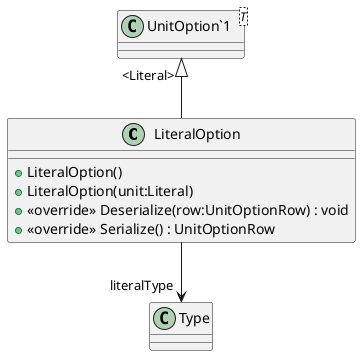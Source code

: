@startuml
class LiteralOption {
    + LiteralOption()
    + LiteralOption(unit:Literal)
    + <<override>> Deserialize(row:UnitOptionRow) : void
    + <<override>> Serialize() : UnitOptionRow
}
class "UnitOption`1"<T> {
}
"UnitOption`1" "<Literal>" <|-- LiteralOption
LiteralOption --> "literalType" Type
@enduml
